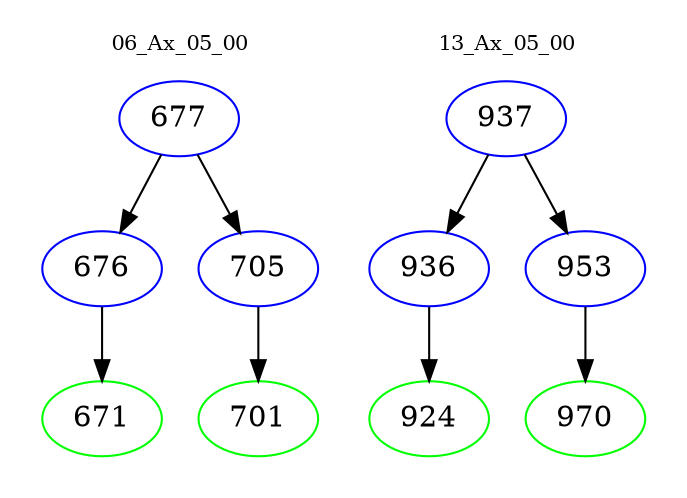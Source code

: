digraph{
subgraph cluster_0 {
color = white
label = "06_Ax_05_00";
fontsize=10;
T0_677 [label="677", color="blue"]
T0_677 -> T0_676 [color="black"]
T0_676 [label="676", color="blue"]
T0_676 -> T0_671 [color="black"]
T0_671 [label="671", color="green"]
T0_677 -> T0_705 [color="black"]
T0_705 [label="705", color="blue"]
T0_705 -> T0_701 [color="black"]
T0_701 [label="701", color="green"]
}
subgraph cluster_1 {
color = white
label = "13_Ax_05_00";
fontsize=10;
T1_937 [label="937", color="blue"]
T1_937 -> T1_936 [color="black"]
T1_936 [label="936", color="blue"]
T1_936 -> T1_924 [color="black"]
T1_924 [label="924", color="green"]
T1_937 -> T1_953 [color="black"]
T1_953 [label="953", color="blue"]
T1_953 -> T1_970 [color="black"]
T1_970 [label="970", color="green"]
}
}
